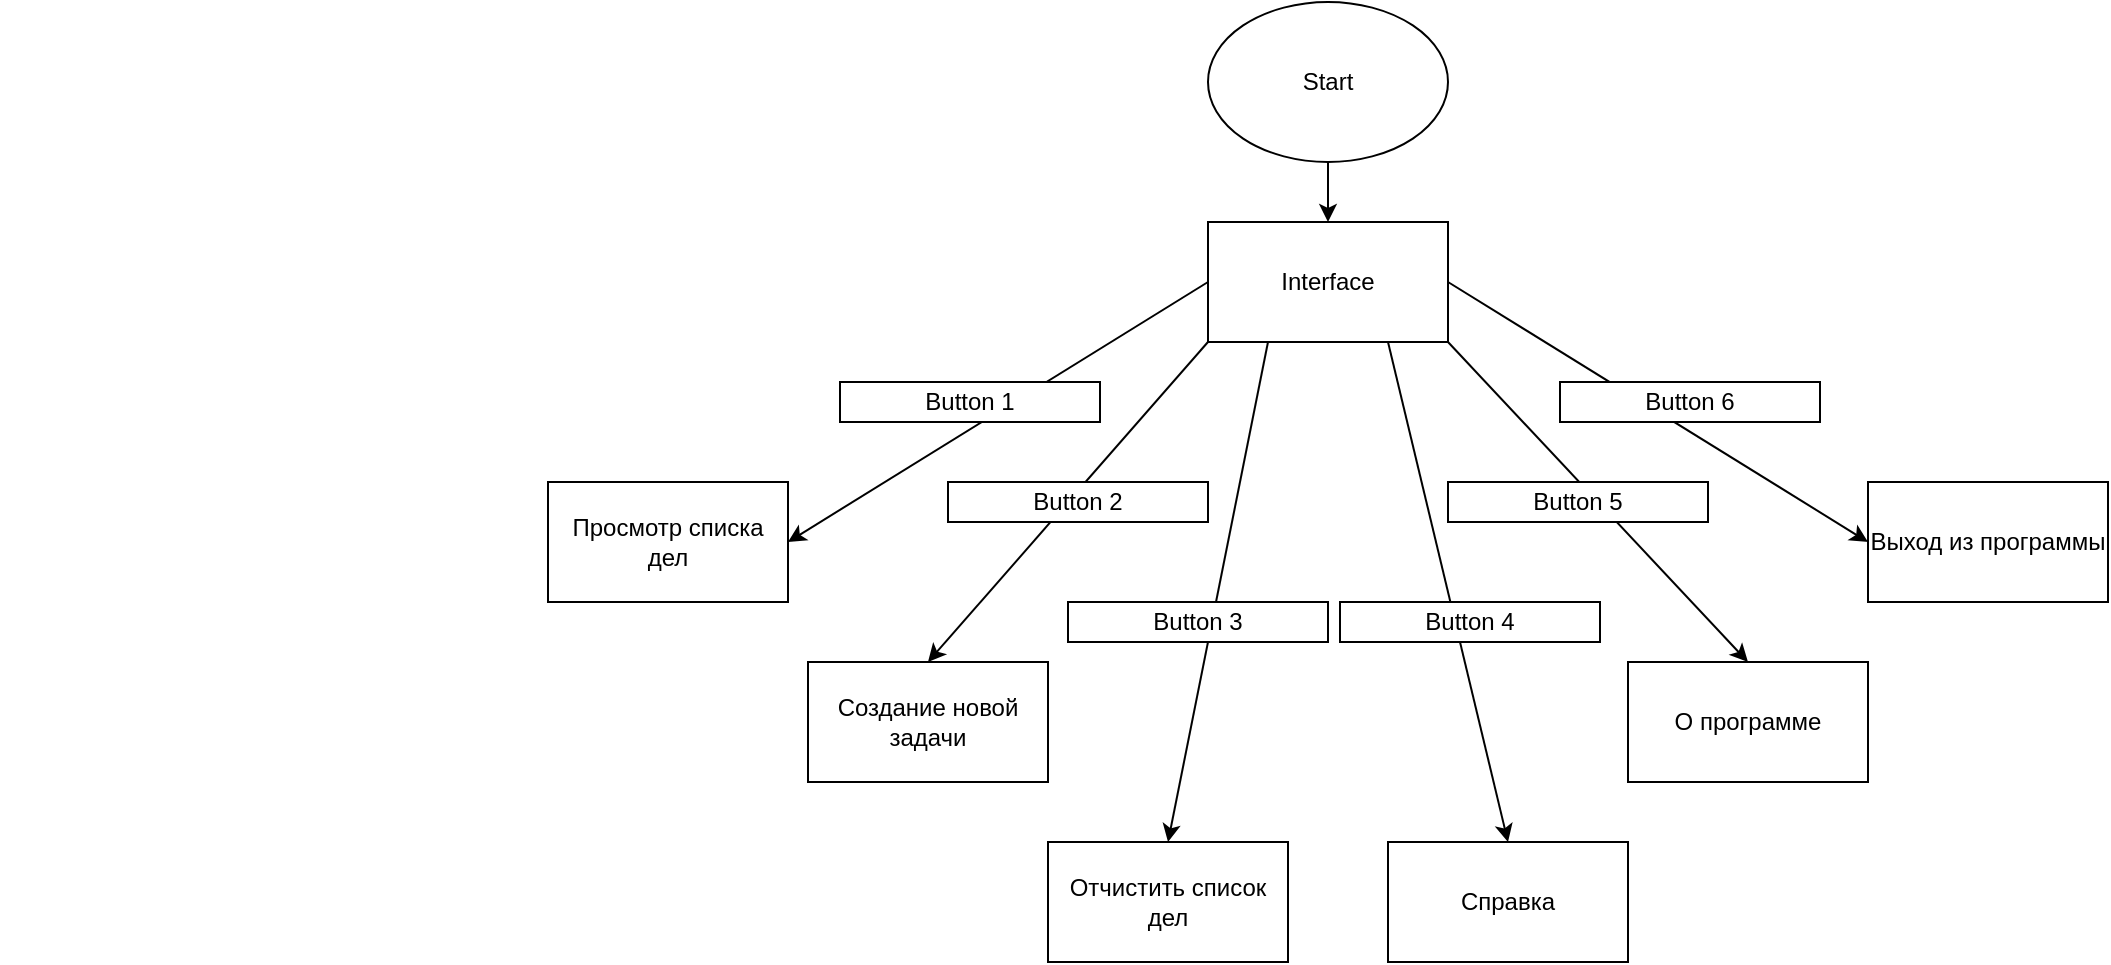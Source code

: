 <mxfile>
    <diagram id="0BK9joxCw05qkX_hBZME" name="Page-1">
        <mxGraphModel dx="2007" dy="644" grid="1" gridSize="10" guides="1" tooltips="1" connect="1" arrows="1" fold="1" page="1" pageScale="1" pageWidth="827" pageHeight="1169" math="0" shadow="0">
            <root>
                <mxCell id="0"/>
                <mxCell id="1" parent="0"/>
                <mxCell id="23" value="" style="edgeStyle=none;html=1;" edge="1" parent="1" source="2" target="3">
                    <mxGeometry relative="1" as="geometry"/>
                </mxCell>
                <mxCell id="2" value="Start" style="ellipse;whiteSpace=wrap;html=1;" vertex="1" parent="1">
                    <mxGeometry x="354" width="120" height="80" as="geometry"/>
                </mxCell>
                <mxCell id="3" value="Interface" style="rounded=0;whiteSpace=wrap;html=1;" vertex="1" parent="1">
                    <mxGeometry x="354" y="110" width="120" height="60" as="geometry"/>
                </mxCell>
                <mxCell id="4" value="Просмотр списка дел" style="rounded=0;whiteSpace=wrap;html=1;" vertex="1" parent="1">
                    <mxGeometry x="24" y="240" width="120" height="60" as="geometry"/>
                </mxCell>
                <mxCell id="5" value="Создание новой задачи" style="rounded=0;whiteSpace=wrap;html=1;" vertex="1" parent="1">
                    <mxGeometry x="154" y="330" width="120" height="60" as="geometry"/>
                </mxCell>
                <mxCell id="6" value="Отчистить список дел" style="rounded=0;whiteSpace=wrap;html=1;" vertex="1" parent="1">
                    <mxGeometry x="274" y="420" width="120" height="60" as="geometry"/>
                </mxCell>
                <mxCell id="7" value="О программе" style="rounded=0;whiteSpace=wrap;html=1;" vertex="1" parent="1">
                    <mxGeometry x="564" y="330" width="120" height="60" as="geometry"/>
                </mxCell>
                <mxCell id="8" value="Выход из программы" style="rounded=0;whiteSpace=wrap;html=1;" vertex="1" parent="1">
                    <mxGeometry x="684" y="240" width="120" height="60" as="geometry"/>
                </mxCell>
                <mxCell id="9" value="Справка" style="rounded=0;whiteSpace=wrap;html=1;" vertex="1" parent="1">
                    <mxGeometry x="444" y="420" width="120" height="60" as="geometry"/>
                </mxCell>
                <mxCell id="10" value="" style="endArrow=classic;html=1;exitX=0;exitY=0.5;exitDx=0;exitDy=0;entryX=1;entryY=0.5;entryDx=0;entryDy=0;" edge="1" parent="1" source="3" target="4">
                    <mxGeometry width="50" height="50" relative="1" as="geometry">
                        <mxPoint x="200" y="200" as="sourcePoint"/>
                        <mxPoint x="250" y="150" as="targetPoint"/>
                    </mxGeometry>
                </mxCell>
                <mxCell id="11" value="Button 1" style="rounded=0;whiteSpace=wrap;html=1;" vertex="1" parent="1">
                    <mxGeometry x="170" y="190" width="130" height="20" as="geometry"/>
                </mxCell>
                <mxCell id="12" value="" style="endArrow=classic;html=1;exitX=0;exitY=1;exitDx=0;exitDy=0;entryX=0.5;entryY=0;entryDx=0;entryDy=0;" edge="1" parent="1" source="3" target="5">
                    <mxGeometry width="50" height="50" relative="1" as="geometry">
                        <mxPoint x="140" y="160" as="sourcePoint"/>
                        <mxPoint x="190" y="110" as="targetPoint"/>
                    </mxGeometry>
                </mxCell>
                <mxCell id="13" value="Button 2" style="rounded=0;whiteSpace=wrap;html=1;" vertex="1" parent="1">
                    <mxGeometry x="224" y="240" width="130" height="20" as="geometry"/>
                </mxCell>
                <mxCell id="14" value="" style="endArrow=classic;html=1;exitX=0.25;exitY=1;exitDx=0;exitDy=0;entryX=0.5;entryY=0;entryDx=0;entryDy=0;" edge="1" parent="1" source="3" target="6">
                    <mxGeometry width="50" height="50" relative="1" as="geometry">
                        <mxPoint x="440" y="280" as="sourcePoint"/>
                        <mxPoint x="490" y="230" as="targetPoint"/>
                    </mxGeometry>
                </mxCell>
                <mxCell id="16" value="" style="endArrow=classic;html=1;exitX=0.75;exitY=1;exitDx=0;exitDy=0;entryX=0.5;entryY=0;entryDx=0;entryDy=0;" edge="1" parent="1" source="3" target="9">
                    <mxGeometry width="50" height="50" relative="1" as="geometry">
                        <mxPoint x="440" y="320" as="sourcePoint"/>
                        <mxPoint x="490" y="270" as="targetPoint"/>
                    </mxGeometry>
                </mxCell>
                <mxCell id="17" value="" style="endArrow=classic;html=1;exitX=1;exitY=1;exitDx=0;exitDy=0;entryX=0.5;entryY=0;entryDx=0;entryDy=0;" edge="1" parent="1" source="3" target="7">
                    <mxGeometry width="50" height="50" relative="1" as="geometry">
                        <mxPoint x="450" y="370" as="sourcePoint"/>
                        <mxPoint x="500" y="320" as="targetPoint"/>
                    </mxGeometry>
                </mxCell>
                <mxCell id="18" value="" style="endArrow=classic;html=1;exitX=1;exitY=0.5;exitDx=0;exitDy=0;entryX=0;entryY=0.5;entryDx=0;entryDy=0;" edge="1" parent="1" source="3" target="8">
                    <mxGeometry width="50" height="50" relative="1" as="geometry">
                        <mxPoint x="580" y="190" as="sourcePoint"/>
                        <mxPoint x="630" y="140" as="targetPoint"/>
                    </mxGeometry>
                </mxCell>
                <mxCell id="19" value="Button 3" style="rounded=0;whiteSpace=wrap;html=1;" vertex="1" parent="1">
                    <mxGeometry x="284" y="300" width="130" height="20" as="geometry"/>
                </mxCell>
                <mxCell id="20" value="Button 4" style="rounded=0;whiteSpace=wrap;html=1;" vertex="1" parent="1">
                    <mxGeometry x="420" y="300" width="130" height="20" as="geometry"/>
                </mxCell>
                <mxCell id="21" value="Button 5" style="rounded=0;whiteSpace=wrap;html=1;" vertex="1" parent="1">
                    <mxGeometry x="474" y="240" width="130" height="20" as="geometry"/>
                </mxCell>
                <mxCell id="22" value="Button 6" style="rounded=0;whiteSpace=wrap;html=1;" vertex="1" parent="1">
                    <mxGeometry x="530" y="190" width="130" height="20" as="geometry"/>
                </mxCell>
                <mxCell id="24" value="&lt;font style=&quot;font-size: 24px&quot;&gt;&lt;span style=&quot;font-weight: normal&quot;&gt;Project:&lt;/span&gt;&lt;br&gt;The &quot;Telegrambot: Task list &quot;&amp;nbsp;&lt;/font&gt;" style="text;html=1;align=left;verticalAlign=middle;whiteSpace=wrap;rounded=0;fontColor=#FFFFFF;fontStyle=1" vertex="1" parent="1">
                    <mxGeometry x="-250" y="10" width="192" height="100" as="geometry"/>
                </mxCell>
                <mxCell id="25" value="&lt;font style=&quot;font-size: 16px&quot;&gt;Did the work:&lt;br&gt;1. Антон Федонин&lt;br&gt;2. Андрей Полянский&lt;br&gt;3. Александр Новиков&lt;br&gt;4. Марина Ноздрачева&amp;nbsp;&lt;br&gt;5. Татьяна Вальчик&lt;br&gt;6. Эльмира Нургалеева&lt;br&gt;&lt;/font&gt;" style="text;html=1;align=left;verticalAlign=middle;resizable=0;points=[];autosize=1;strokeColor=none;fillColor=none;fontSize=24;fontColor=#FFFFFF;" vertex="1" parent="1">
                    <mxGeometry x="-250" y="105" width="190" height="230" as="geometry"/>
                </mxCell>
            </root>
        </mxGraphModel>
    </diagram>
</mxfile>